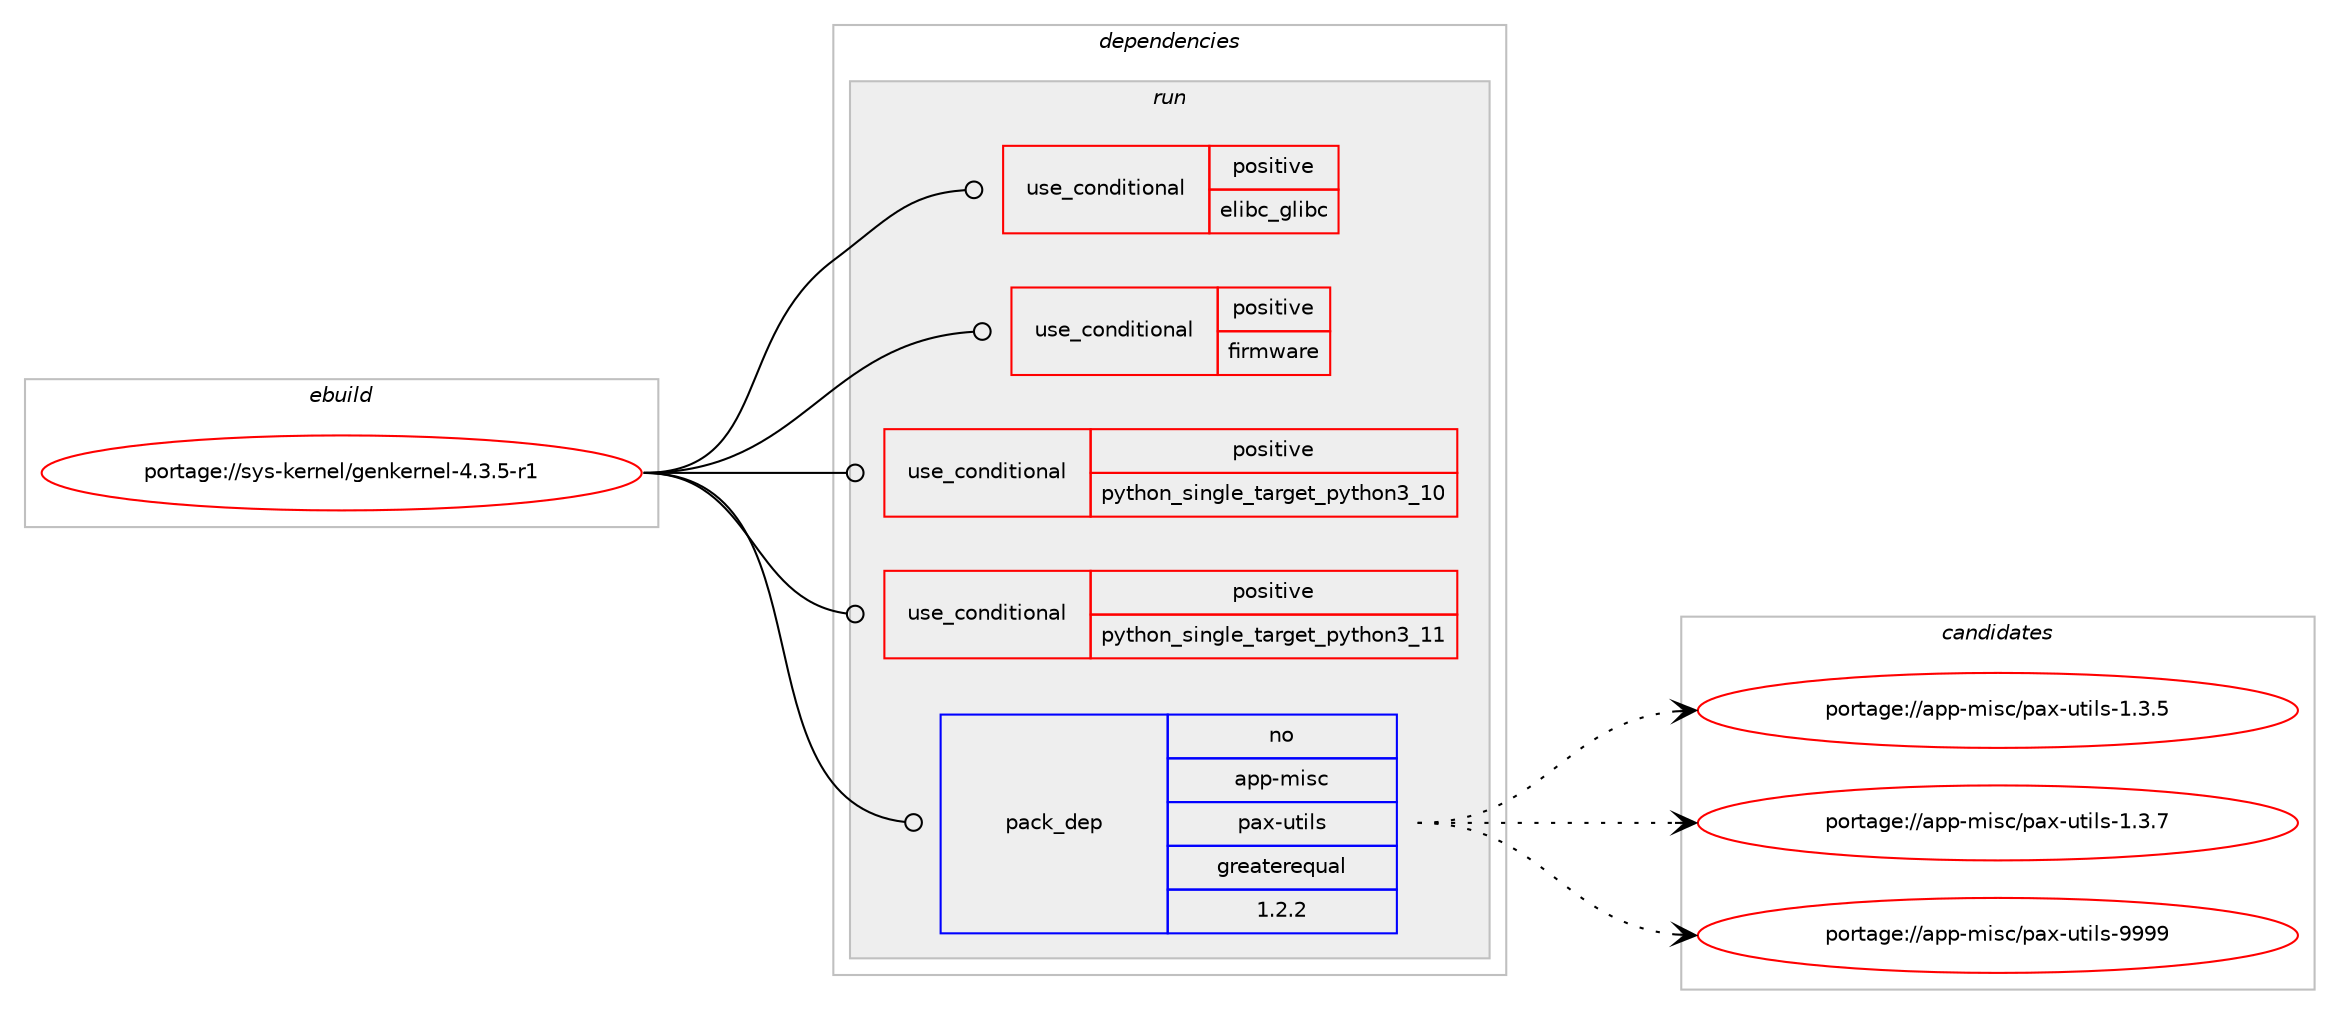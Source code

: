 digraph prolog {

# *************
# Graph options
# *************

newrank=true;
concentrate=true;
compound=true;
graph [rankdir=LR,fontname=Helvetica,fontsize=10,ranksep=1.5];#, ranksep=2.5, nodesep=0.2];
edge  [arrowhead=vee];
node  [fontname=Helvetica,fontsize=10];

# **********
# The ebuild
# **********

subgraph cluster_leftcol {
color=gray;
rank=same;
label=<<i>ebuild</i>>;
id [label="portage://sys-kernel/genkernel-4.3.5-r1", color=red, width=4, href="../sys-kernel/genkernel-4.3.5-r1.svg"];
}

# ****************
# The dependencies
# ****************

subgraph cluster_midcol {
color=gray;
label=<<i>dependencies</i>>;
subgraph cluster_compile {
fillcolor="#eeeeee";
style=filled;
label=<<i>compile</i>>;
}
subgraph cluster_compileandrun {
fillcolor="#eeeeee";
style=filled;
label=<<i>compile and run</i>>;
}
subgraph cluster_run {
fillcolor="#eeeeee";
style=filled;
label=<<i>run</i>>;
subgraph cond16103 {
dependency24089 [label=<<TABLE BORDER="0" CELLBORDER="1" CELLSPACING="0" CELLPADDING="4"><TR><TD ROWSPAN="3" CELLPADDING="10">use_conditional</TD></TR><TR><TD>positive</TD></TR><TR><TD>elibc_glibc</TD></TR></TABLE>>, shape=none, color=red];
# *** BEGIN UNKNOWN DEPENDENCY TYPE (TODO) ***
# dependency24089 -> package_dependency(portage://sys-kernel/genkernel-4.3.5-r1,run,no,sys-libs,glibc,none,[,,],[],[use(enable(static-libs),positive)])
# *** END UNKNOWN DEPENDENCY TYPE (TODO) ***

}
id:e -> dependency24089:w [weight=20,style="solid",arrowhead="odot"];
subgraph cond16104 {
dependency24090 [label=<<TABLE BORDER="0" CELLBORDER="1" CELLSPACING="0" CELLPADDING="4"><TR><TD ROWSPAN="3" CELLPADDING="10">use_conditional</TD></TR><TR><TD>positive</TD></TR><TR><TD>firmware</TD></TR></TABLE>>, shape=none, color=red];
# *** BEGIN UNKNOWN DEPENDENCY TYPE (TODO) ***
# dependency24090 -> package_dependency(portage://sys-kernel/genkernel-4.3.5-r1,run,no,sys-kernel,linux-firmware,none,[,,],[],[])
# *** END UNKNOWN DEPENDENCY TYPE (TODO) ***

}
id:e -> dependency24090:w [weight=20,style="solid",arrowhead="odot"];
subgraph cond16105 {
dependency24091 [label=<<TABLE BORDER="0" CELLBORDER="1" CELLSPACING="0" CELLPADDING="4"><TR><TD ROWSPAN="3" CELLPADDING="10">use_conditional</TD></TR><TR><TD>positive</TD></TR><TR><TD>python_single_target_python3_10</TD></TR></TABLE>>, shape=none, color=red];
# *** BEGIN UNKNOWN DEPENDENCY TYPE (TODO) ***
# dependency24091 -> package_dependency(portage://sys-kernel/genkernel-4.3.5-r1,run,no,dev-lang,python,none,[,,],[slot(3.10)],[])
# *** END UNKNOWN DEPENDENCY TYPE (TODO) ***

}
id:e -> dependency24091:w [weight=20,style="solid",arrowhead="odot"];
subgraph cond16106 {
dependency24092 [label=<<TABLE BORDER="0" CELLBORDER="1" CELLSPACING="0" CELLPADDING="4"><TR><TD ROWSPAN="3" CELLPADDING="10">use_conditional</TD></TR><TR><TD>positive</TD></TR><TR><TD>python_single_target_python3_11</TD></TR></TABLE>>, shape=none, color=red];
# *** BEGIN UNKNOWN DEPENDENCY TYPE (TODO) ***
# dependency24092 -> package_dependency(portage://sys-kernel/genkernel-4.3.5-r1,run,no,dev-lang,python,none,[,,],[slot(3.11)],[])
# *** END UNKNOWN DEPENDENCY TYPE (TODO) ***

}
id:e -> dependency24092:w [weight=20,style="solid",arrowhead="odot"];
# *** BEGIN UNKNOWN DEPENDENCY TYPE (TODO) ***
# id -> package_dependency(portage://sys-kernel/genkernel-4.3.5-r1,run,no,app-alternatives,bc,none,[,,],[],[])
# *** END UNKNOWN DEPENDENCY TYPE (TODO) ***

# *** BEGIN UNKNOWN DEPENDENCY TYPE (TODO) ***
# id -> package_dependency(portage://sys-kernel/genkernel-4.3.5-r1,run,no,app-alternatives,cpio,none,[,,],[],[])
# *** END UNKNOWN DEPENDENCY TYPE (TODO) ***

# *** BEGIN UNKNOWN DEPENDENCY TYPE (TODO) ***
# id -> package_dependency(portage://sys-kernel/genkernel-4.3.5-r1,run,no,app-alternatives,lex,none,[,,],[],[])
# *** END UNKNOWN DEPENDENCY TYPE (TODO) ***

# *** BEGIN UNKNOWN DEPENDENCY TYPE (TODO) ***
# id -> package_dependency(portage://sys-kernel/genkernel-4.3.5-r1,run,no,app-alternatives,yacc,none,[,,],[],[])
# *** END UNKNOWN DEPENDENCY TYPE (TODO) ***

subgraph pack7779 {
dependency24093 [label=<<TABLE BORDER="0" CELLBORDER="1" CELLSPACING="0" CELLPADDING="4" WIDTH="220"><TR><TD ROWSPAN="6" CELLPADDING="30">pack_dep</TD></TR><TR><TD WIDTH="110">no</TD></TR><TR><TD>app-misc</TD></TR><TR><TD>pax-utils</TD></TR><TR><TD>greaterequal</TD></TR><TR><TD>1.2.2</TD></TR></TABLE>>, shape=none, color=blue];
}
id:e -> dependency24093:w [weight=20,style="solid",arrowhead="odot"];
# *** BEGIN UNKNOWN DEPENDENCY TYPE (TODO) ***
# id -> package_dependency(portage://sys-kernel/genkernel-4.3.5-r1,run,no,app-portage,elt-patches,none,[,,],[],[])
# *** END UNKNOWN DEPENDENCY TYPE (TODO) ***

# *** BEGIN UNKNOWN DEPENDENCY TYPE (TODO) ***
# id -> package_dependency(portage://sys-kernel/genkernel-4.3.5-r1,run,no,app-portage,portage-utils,none,[,,],[],[])
# *** END UNKNOWN DEPENDENCY TYPE (TODO) ***

# *** BEGIN UNKNOWN DEPENDENCY TYPE (TODO) ***
# id -> package_dependency(portage://sys-kernel/genkernel-4.3.5-r1,run,no,dev-build,autoconf,none,[,,],[],[])
# *** END UNKNOWN DEPENDENCY TYPE (TODO) ***

# *** BEGIN UNKNOWN DEPENDENCY TYPE (TODO) ***
# id -> package_dependency(portage://sys-kernel/genkernel-4.3.5-r1,run,no,dev-build,autoconf-archive,none,[,,],[],[])
# *** END UNKNOWN DEPENDENCY TYPE (TODO) ***

# *** BEGIN UNKNOWN DEPENDENCY TYPE (TODO) ***
# id -> package_dependency(portage://sys-kernel/genkernel-4.3.5-r1,run,no,dev-build,automake,none,[,,],[],[])
# *** END UNKNOWN DEPENDENCY TYPE (TODO) ***

# *** BEGIN UNKNOWN DEPENDENCY TYPE (TODO) ***
# id -> package_dependency(portage://sys-kernel/genkernel-4.3.5-r1,run,no,dev-build,libtool,none,[,,],[],[])
# *** END UNKNOWN DEPENDENCY TYPE (TODO) ***

# *** BEGIN UNKNOWN DEPENDENCY TYPE (TODO) ***
# id -> package_dependency(portage://sys-kernel/genkernel-4.3.5-r1,run,no,dev-util,gperf,none,[,,],[],[])
# *** END UNKNOWN DEPENDENCY TYPE (TODO) ***

# *** BEGIN UNKNOWN DEPENDENCY TYPE (TODO) ***
# id -> package_dependency(portage://sys-kernel/genkernel-4.3.5-r1,run,no,sys-apps,sandbox,none,[,,],[],[])
# *** END UNKNOWN DEPENDENCY TYPE (TODO) ***

# *** BEGIN UNKNOWN DEPENDENCY TYPE (TODO) ***
# id -> package_dependency(portage://sys-kernel/genkernel-4.3.5-r1,run,no,virtual,pkgconfig,none,[,,],[],[])
# *** END UNKNOWN DEPENDENCY TYPE (TODO) ***

}
}

# **************
# The candidates
# **************

subgraph cluster_choices {
rank=same;
color=gray;
label=<<i>candidates</i>>;

subgraph choice7779 {
color=black;
nodesep=1;
choice971121124510910511599471129712045117116105108115454946514653 [label="portage://app-misc/pax-utils-1.3.5", color=red, width=4,href="../app-misc/pax-utils-1.3.5.svg"];
choice971121124510910511599471129712045117116105108115454946514655 [label="portage://app-misc/pax-utils-1.3.7", color=red, width=4,href="../app-misc/pax-utils-1.3.7.svg"];
choice9711211245109105115994711297120451171161051081154557575757 [label="portage://app-misc/pax-utils-9999", color=red, width=4,href="../app-misc/pax-utils-9999.svg"];
dependency24093:e -> choice971121124510910511599471129712045117116105108115454946514653:w [style=dotted,weight="100"];
dependency24093:e -> choice971121124510910511599471129712045117116105108115454946514655:w [style=dotted,weight="100"];
dependency24093:e -> choice9711211245109105115994711297120451171161051081154557575757:w [style=dotted,weight="100"];
}
}

}
